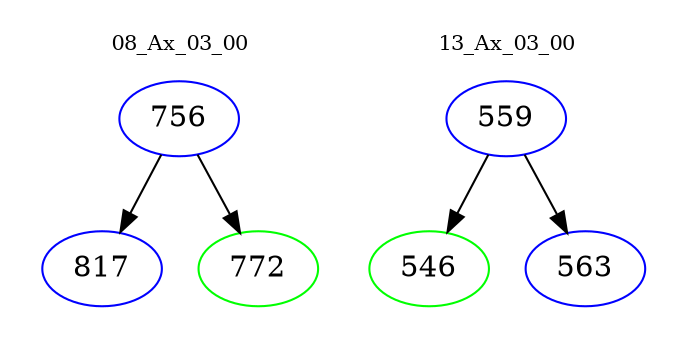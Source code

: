 digraph{
subgraph cluster_0 {
color = white
label = "08_Ax_03_00";
fontsize=10;
T0_756 [label="756", color="blue"]
T0_756 -> T0_817 [color="black"]
T0_817 [label="817", color="blue"]
T0_756 -> T0_772 [color="black"]
T0_772 [label="772", color="green"]
}
subgraph cluster_1 {
color = white
label = "13_Ax_03_00";
fontsize=10;
T1_559 [label="559", color="blue"]
T1_559 -> T1_546 [color="black"]
T1_546 [label="546", color="green"]
T1_559 -> T1_563 [color="black"]
T1_563 [label="563", color="blue"]
}
}
